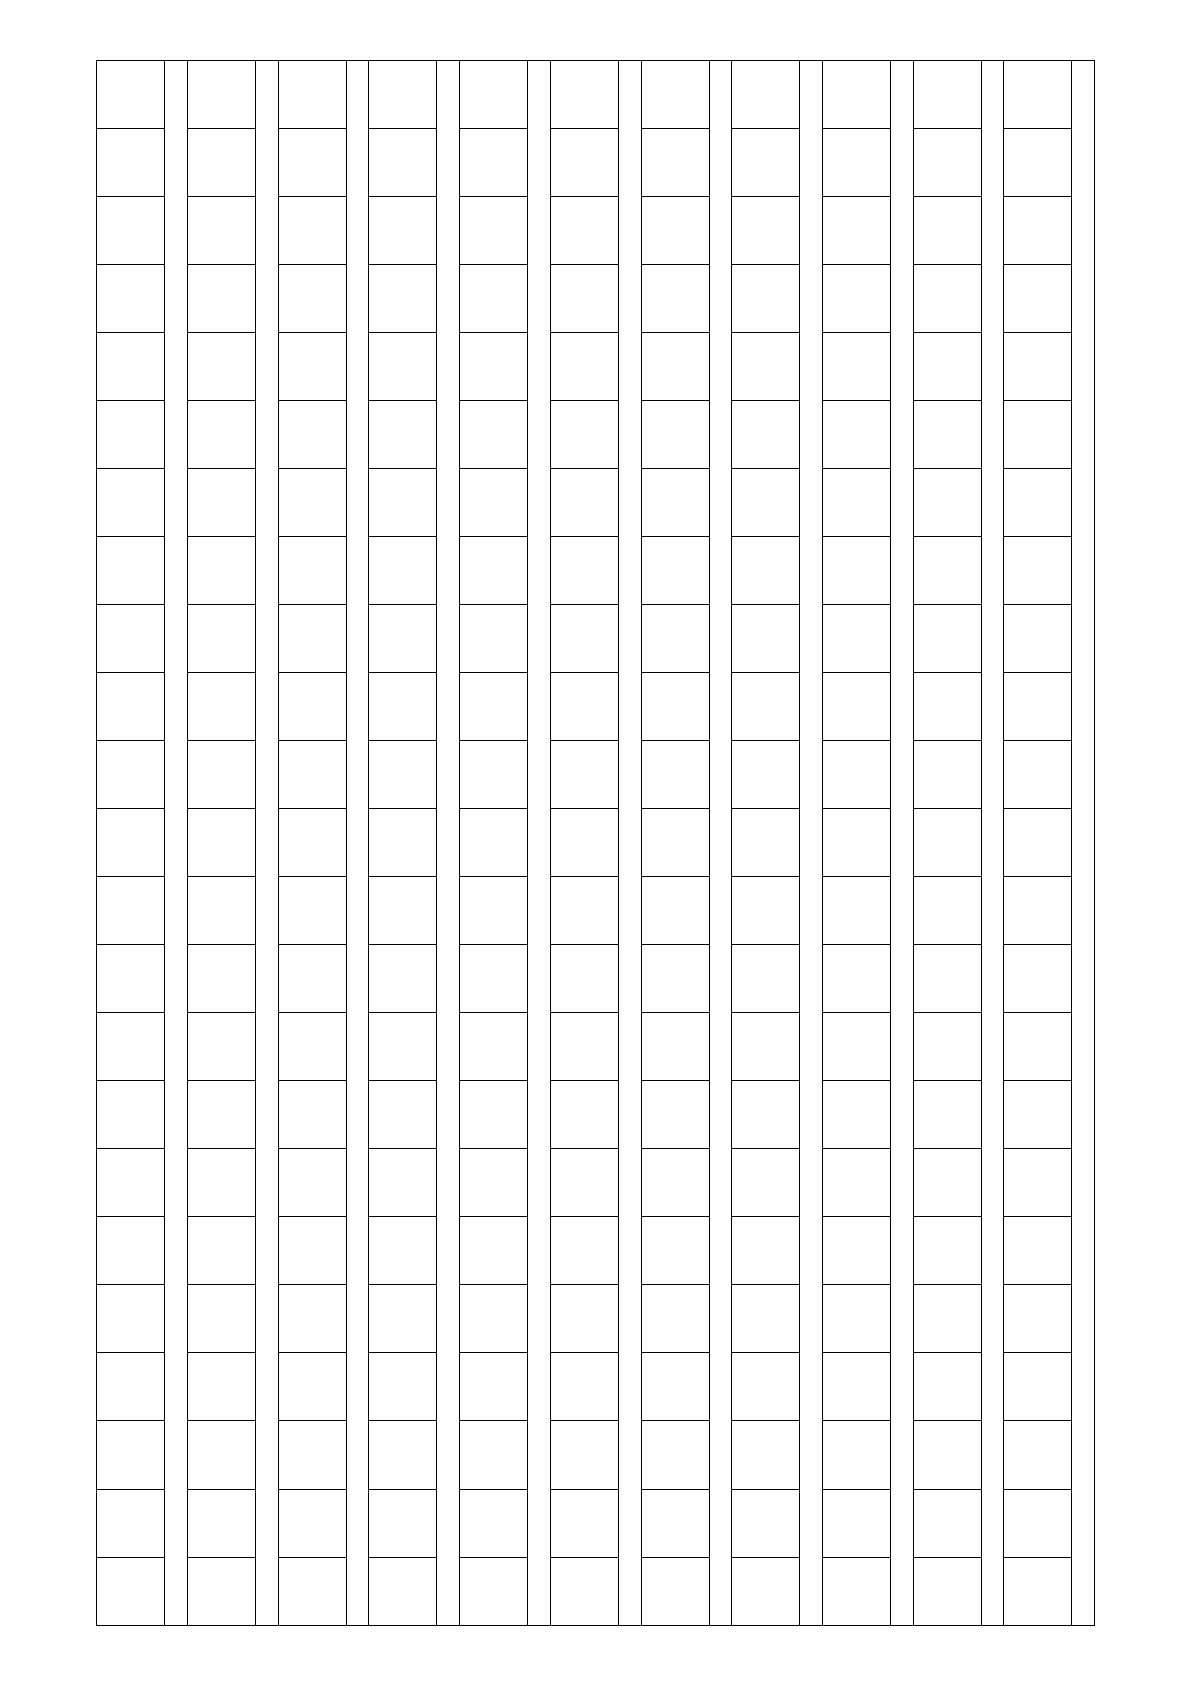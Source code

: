 unitsize(1cm);
real maxwidth,maxheight;
pair flip(pair old) {
  pair newpair=(old.y,old.x);
  return newpair;
}
bool isOdd(int x) {
  return (x%2==1);
}

// --- Define paper sizes --- /
pair A4=(21.0,29.7);
pair B4=(25,35.3);
pair A5=(14.8,21.0);
pair B5=(17.6,25);
pair USletter=(21.6,27.9);

// --- Start configs --- //
bool furiganaboxes=false;      // Furiganabox to the right of the kanjibox.
bool grid=false;               // Grid inside the kanjibox.
bool framed=true;            // Draw a frame around the boxes.
bool split=false;             // Split a page in two.

pair page=A4;                 // Select page (A4, A5, B4, B5 or USletter).
bool landscape=false;         // Landscape mode.
real pagehmargin=1.0;         // Minimum horizontal margin in cm.
real pagevmargin=1.0;         // Minimum vertical margin in cm.

real kanjiboxsize=1.2;        // The size of the kanjibox in cm.
real kanjiboxhmargin=0.4;     // Horizontal margin between kanjiboxes in cm.
real kanjiboxvmargin=0.0;     // Vertical margin between kanjiboxes in cm.
real furiganaboxwidth=0.4;    // The width of the furiganabox in cm.
real furiganaboxmargin=0.05;  // Margin between kanjibox and furiganabox in cm.
real splitsize=1.0;           // The size of the middle split in cm.

// --- Pen sizes and colors. --- //
defaultpen(0.4);               
//pen kanjiboxpen=rgb(0.72,0.83,0.70);
pen kanjiboxpen=black;
pen furiganaboxpen=gray(0.8);
pen gridpen=gray(0.9);
// --- End configs --- //

if (!furiganaboxes) {
  furiganaboxwidth=0;
  furiganaboxmargin=0;
}

if (landscape)
  page=flip(page);
maxwidth=page.x-2*pagehmargin;
maxheight=page.y-2*pagevmargin;

real istep=kanjiboxsize+furiganaboxmargin+furiganaboxwidth+kanjiboxhmargin;
real jstep=kanjiboxsize+kanjiboxvmargin;
real splitstep=0;

if (split)
  splitstep=splitsize+kanjiboxhmargin;

// If splitting with odd number of square columns, reduce the printable
// area width to make it even.
if (split && isOdd(floor((maxwidth-splitstep)/istep))) {
  maxwidth-=istep;
}

int xboxes=floor((maxwidth-splitstep)/istep);
int yboxes=floor(maxheight/jstep);

for (real i=0; i<=maxwidth-istep; i+=istep) {
  if (split && i>=istep*floor(xboxes/2.0)) {
    draw(shift(i,0)*scale(splitsize,yboxes*jstep)*unitsquare,kanjiboxpen);
    i+=splitstep;
    split=false;
  }
  for (real j=0; j<=maxheight-jstep; j+=jstep) {
    if (grid) {
      draw(shift(i+kanjiboxsize/2,j)*((0,0)--(0,kanjiboxsize)),gridpen);
      draw(shift(i,j)*((0,kanjiboxsize/2)--(kanjiboxsize,kanjiboxsize/2)),gridpen);
    }
    draw(shift(i,j)*scale(kanjiboxsize)*unitsquare,kanjiboxpen);
    if (furiganaboxes) 
      draw(shift(i+kanjiboxsize+furiganaboxmargin,j)*xscale(furiganaboxwidth)*yscale(kanjiboxsize)*unitsquare,furiganaboxpen);
  }
}

if (framed)
  draw(scale(xboxes*istep+splitstep,yboxes*jstep)*unitsquare,kanjiboxpen);

draw(shift(-(page.x-xboxes*istep-splitstep)/2.0,-(page.y-yboxes*jstep)/2.0)*scale(page.x,page.y)*unitsquare,invisible);

// --
write("Number of boxes="+string(xboxes)+"x"+string(yboxes));
write("Actual margin from page="+string((page.x-xboxes*istep-splitstep)/2.0)+"x"+string((page.y-yboxes*jstep)/2.0)+"cm");
// vim:filetype=asy

